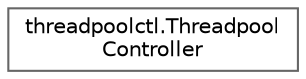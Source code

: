 digraph "Graphical Class Hierarchy"
{
 // LATEX_PDF_SIZE
  bgcolor="transparent";
  edge [fontname=Helvetica,fontsize=10,labelfontname=Helvetica,labelfontsize=10];
  node [fontname=Helvetica,fontsize=10,shape=box,height=0.2,width=0.4];
  rankdir="LR";
  Node0 [id="Node000000",label="threadpoolctl.Threadpool\lController",height=0.2,width=0.4,color="grey40", fillcolor="white", style="filled",URL="$dc/dbb/classthreadpoolctl_1_1ThreadpoolController.html",tooltip=" "];
}
